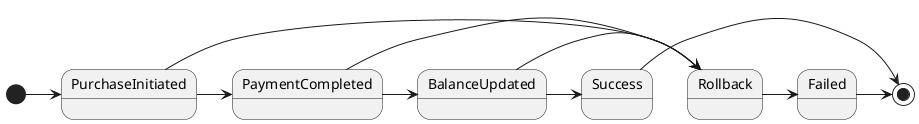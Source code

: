 @startuml


[*] -> PurchaseInitiated
PurchaseInitiated -> PaymentCompleted
PurchaseInitiated -> Rollback
PaymentCompleted -> BalanceUpdated
PaymentCompleted -> Rollback
BalanceUpdated -> Success
BalanceUpdated -> Rollback
Rollback -> Failed
Success -> [*]
Failed -> [*]
@enduml
